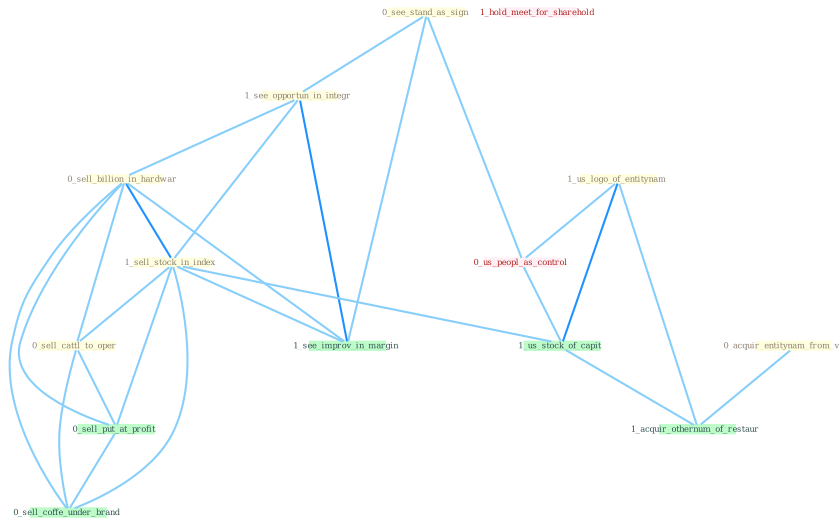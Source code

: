 Graph G{ 
    node
    [shape=polygon,style=filled,width=.5,height=.06,color="#BDFCC9",fixedsize=true,fontsize=4,
    fontcolor="#2f4f4f"];
    {node
    [color="#ffffe0", fontcolor="#8b7d6b"] "0_see_stand_as_sign " "1_see_opportun_in_integr " "0_sell_billion_in_hardwar " "1_sell_stock_in_index " "0_sell_cattl_to_oper " "1_us_logo_of_entitynam " "0_acquir_entitynam_from_vehicl "}
{node [color="#fff0f5", fontcolor="#b22222"] "0_us_peopl_as_control " "1_hold_meet_for_sharehold "}
edge [color="#B0E2FF"];

	"0_see_stand_as_sign " -- "1_see_opportun_in_integr " [w="1", color="#87cefa" ];
	"0_see_stand_as_sign " -- "0_us_peopl_as_control " [w="1", color="#87cefa" ];
	"0_see_stand_as_sign " -- "1_see_improv_in_margin " [w="1", color="#87cefa" ];
	"1_see_opportun_in_integr " -- "0_sell_billion_in_hardwar " [w="1", color="#87cefa" ];
	"1_see_opportun_in_integr " -- "1_sell_stock_in_index " [w="1", color="#87cefa" ];
	"1_see_opportun_in_integr " -- "1_see_improv_in_margin " [w="2", color="#1e90ff" , len=0.8];
	"0_sell_billion_in_hardwar " -- "1_sell_stock_in_index " [w="2", color="#1e90ff" , len=0.8];
	"0_sell_billion_in_hardwar " -- "0_sell_cattl_to_oper " [w="1", color="#87cefa" ];
	"0_sell_billion_in_hardwar " -- "0_sell_put_at_profit " [w="1", color="#87cefa" ];
	"0_sell_billion_in_hardwar " -- "1_see_improv_in_margin " [w="1", color="#87cefa" ];
	"0_sell_billion_in_hardwar " -- "0_sell_coffe_under_brand " [w="1", color="#87cefa" ];
	"1_sell_stock_in_index " -- "0_sell_cattl_to_oper " [w="1", color="#87cefa" ];
	"1_sell_stock_in_index " -- "0_sell_put_at_profit " [w="1", color="#87cefa" ];
	"1_sell_stock_in_index " -- "1_us_stock_of_capit " [w="1", color="#87cefa" ];
	"1_sell_stock_in_index " -- "1_see_improv_in_margin " [w="1", color="#87cefa" ];
	"1_sell_stock_in_index " -- "0_sell_coffe_under_brand " [w="1", color="#87cefa" ];
	"0_sell_cattl_to_oper " -- "0_sell_put_at_profit " [w="1", color="#87cefa" ];
	"0_sell_cattl_to_oper " -- "0_sell_coffe_under_brand " [w="1", color="#87cefa" ];
	"1_us_logo_of_entitynam " -- "0_us_peopl_as_control " [w="1", color="#87cefa" ];
	"1_us_logo_of_entitynam " -- "1_us_stock_of_capit " [w="2", color="#1e90ff" , len=0.8];
	"1_us_logo_of_entitynam " -- "1_acquir_othernum_of_restaur " [w="1", color="#87cefa" ];
	"0_acquir_entitynam_from_vehicl " -- "1_acquir_othernum_of_restaur " [w="1", color="#87cefa" ];
	"0_us_peopl_as_control " -- "1_us_stock_of_capit " [w="1", color="#87cefa" ];
	"0_sell_put_at_profit " -- "0_sell_coffe_under_brand " [w="1", color="#87cefa" ];
	"1_us_stock_of_capit " -- "1_acquir_othernum_of_restaur " [w="1", color="#87cefa" ];
}